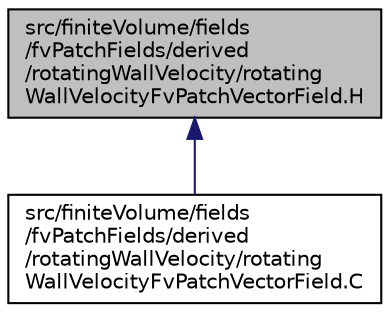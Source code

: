 digraph "src/finiteVolume/fields/fvPatchFields/derived/rotatingWallVelocity/rotatingWallVelocityFvPatchVectorField.H"
{
  bgcolor="transparent";
  edge [fontname="Helvetica",fontsize="10",labelfontname="Helvetica",labelfontsize="10"];
  node [fontname="Helvetica",fontsize="10",shape=record];
  Node1 [label="src/finiteVolume/fields\l/fvPatchFields/derived\l/rotatingWallVelocity/rotating\lWallVelocityFvPatchVectorField.H",height=0.2,width=0.4,color="black", fillcolor="grey75", style="filled", fontcolor="black"];
  Node1 -> Node2 [dir="back",color="midnightblue",fontsize="10",style="solid",fontname="Helvetica"];
  Node2 [label="src/finiteVolume/fields\l/fvPatchFields/derived\l/rotatingWallVelocity/rotating\lWallVelocityFvPatchVectorField.C",height=0.2,width=0.4,color="black",URL="$a05434.html"];
}
